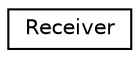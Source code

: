 digraph "Graphical Class Hierarchy"
{
 // LATEX_PDF_SIZE
  edge [fontname="Helvetica",fontsize="10",labelfontname="Helvetica",labelfontsize="10"];
  node [fontname="Helvetica",fontsize="10",shape=record];
  rankdir="LR";
  Node0 [label="Receiver",height=0.2,width=0.4,color="black", fillcolor="white", style="filled",URL="$classReceiver.html",tooltip="Klasa odpowiadająca za otrzymywanie danych z innego urządzenia."];
}
